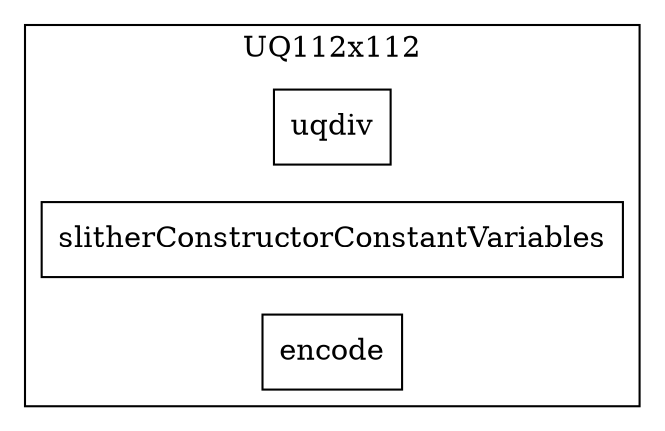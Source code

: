 strict digraph {
rankdir="LR"
node [shape=box]
subgraph cluster_904_UQ112x112 {
label = "UQ112x112"
"904_uqdiv" [label="uqdiv"]
"904_slitherConstructorConstantVariables" [label="slitherConstructorConstantVariables"]
"904_encode" [label="encode"]
}subgraph cluster_solidity {
label = "[Solidity]"
}
}